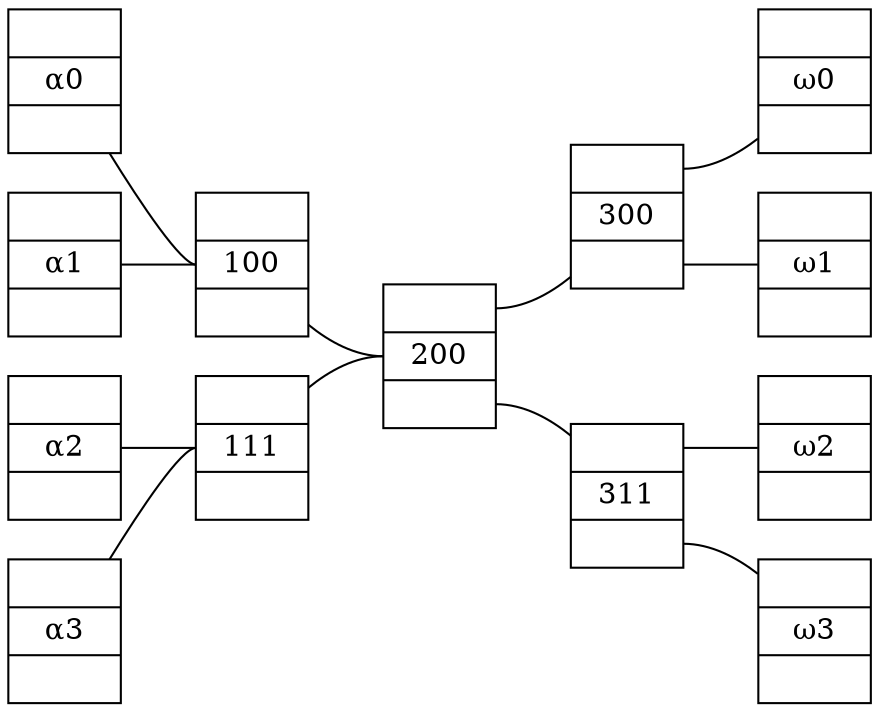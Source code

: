 graph "strict" {
	graph [rankdir=LR]
	node [height=.1 shape=record]
	"α00" [label="<f0> |<f1> α0|<f2>"]
	"ω00" [label="<f0> |<f1> ω0|<f2>"]
	"α01" [label="<f0> |<f1> α1|<f2>"]
	"ω01" [label="<f0> |<f1> ω1|<f2>"]
	"α10" [label="<f0> |<f1> α2|<f2>"]
	"ω10" [label="<f0> |<f1> ω2|<f2>"]
	"α11" [label="<f0> |<f1> α3|<f2>"]
	"ω11" [label="<f0> |<f1> ω3|<f2>"]
	100 [label="<f0> |<f1> 100|<f2>"]
	"α00" -- 100:f1
	"α01" -- 100:f1
	111 [label="<f0> |<f1> 111|<f2>"]
	"α10" -- 111:f1
	"α11" -- 111:f1
	300 [label="<f0> |<f1> 300|<f2>"]
	300:f0 -- "ω00"
	300:f2 -- "ω01"
	311 [label="<f0> |<f1> 311|<f2>"]
	311:f0 -- "ω10"
	311:f2 -- "ω11"
	200 [label="<f0> |<f1> 200|<f2>"]
	100 -- 200:f1
	111 -- 200:f1
	200:f0 -- 300
	200:f2 -- 311
}
